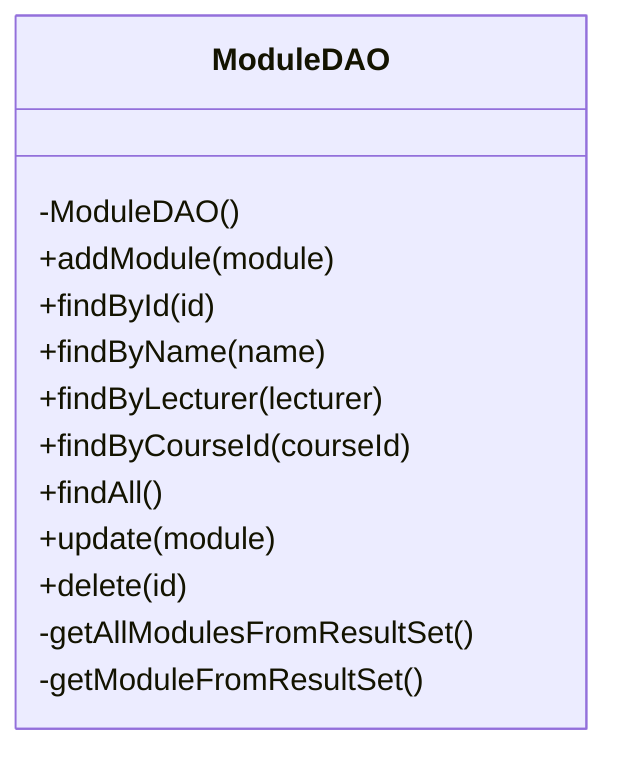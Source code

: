 classDiagram
    class ModuleDAO {
        -ModuleDAO()
        +addModule(module)
        +findById(id)
        +findByName(name)
        +findByLecturer(lecturer)
        +findByCourseId(courseId)
        +findAll()
        +update(module)
        +delete(id)

        -getAllModulesFromResultSet()
        -getModuleFromResultSet()
    }
